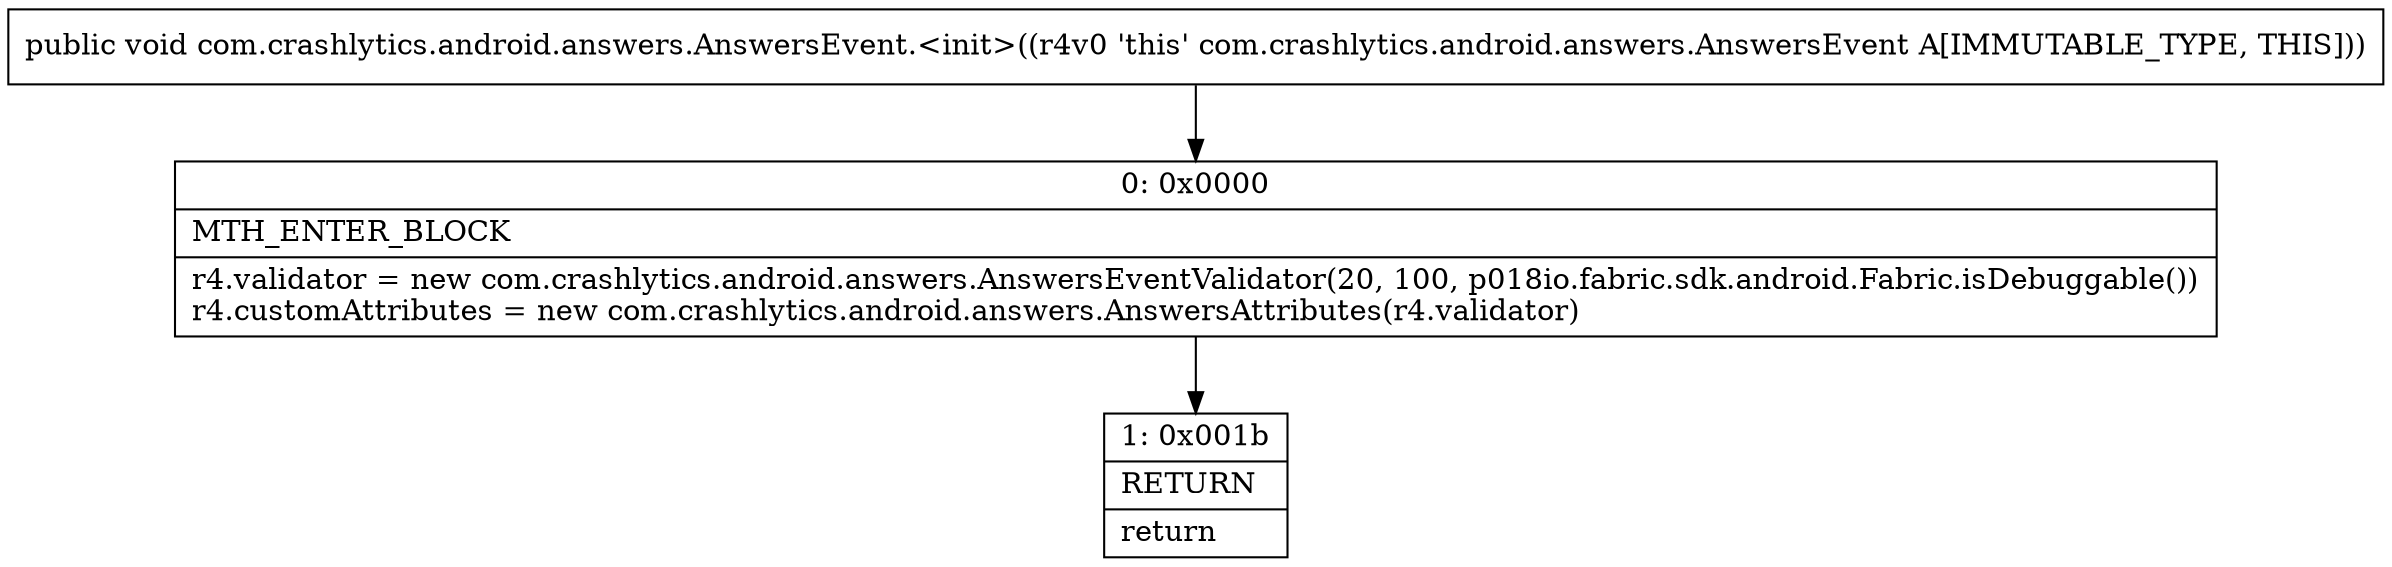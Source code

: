digraph "CFG forcom.crashlytics.android.answers.AnswersEvent.\<init\>()V" {
Node_0 [shape=record,label="{0\:\ 0x0000|MTH_ENTER_BLOCK\l|r4.validator = new com.crashlytics.android.answers.AnswersEventValidator(20, 100, p018io.fabric.sdk.android.Fabric.isDebuggable())\lr4.customAttributes = new com.crashlytics.android.answers.AnswersAttributes(r4.validator)\l}"];
Node_1 [shape=record,label="{1\:\ 0x001b|RETURN\l|return\l}"];
MethodNode[shape=record,label="{public void com.crashlytics.android.answers.AnswersEvent.\<init\>((r4v0 'this' com.crashlytics.android.answers.AnswersEvent A[IMMUTABLE_TYPE, THIS])) }"];
MethodNode -> Node_0;
Node_0 -> Node_1;
}

